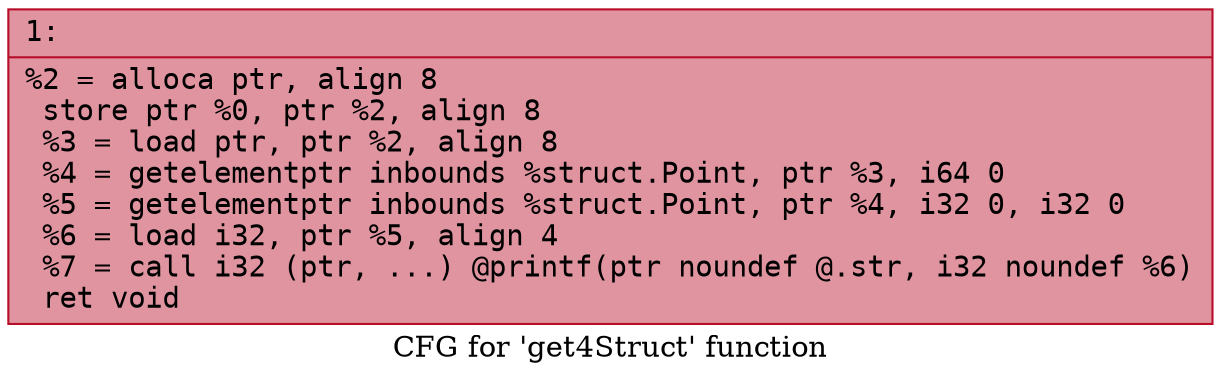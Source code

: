 digraph "CFG for 'get4Struct' function" {
	label="CFG for 'get4Struct' function";

	Node0x7fe1451366f0 [shape=record,color="#b70d28ff", style=filled, fillcolor="#b70d2870" fontname="Courier",label="{1:\l|  %2 = alloca ptr, align 8\l  store ptr %0, ptr %2, align 8\l  %3 = load ptr, ptr %2, align 8\l  %4 = getelementptr inbounds %struct.Point, ptr %3, i64 0\l  %5 = getelementptr inbounds %struct.Point, ptr %4, i32 0, i32 0\l  %6 = load i32, ptr %5, align 4\l  %7 = call i32 (ptr, ...) @printf(ptr noundef @.str, i32 noundef %6)\l  ret void\l}"];
}
